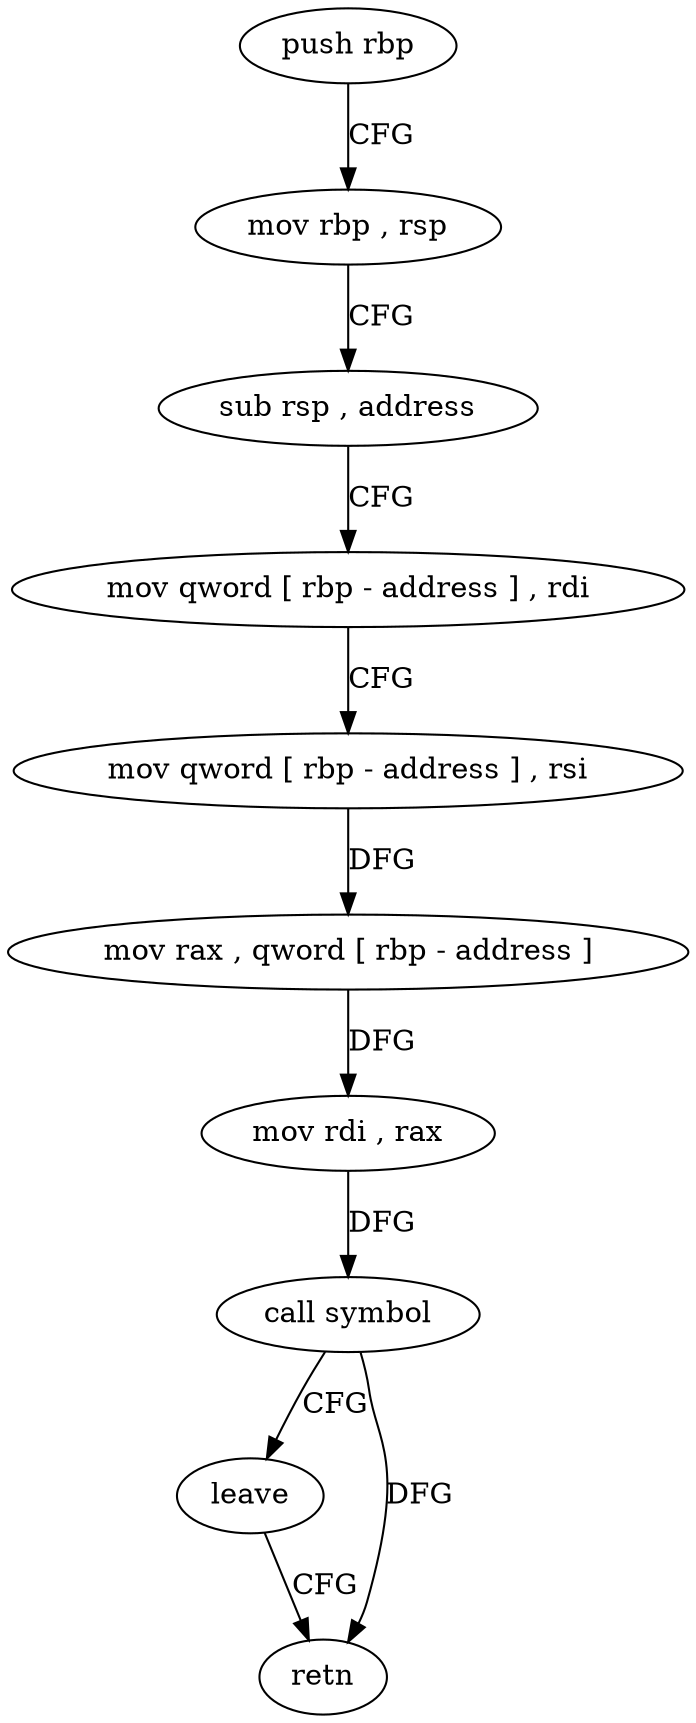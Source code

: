 digraph "func" {
"95226" [label = "push rbp" ]
"95227" [label = "mov rbp , rsp" ]
"95230" [label = "sub rsp , address" ]
"95234" [label = "mov qword [ rbp - address ] , rdi" ]
"95238" [label = "mov qword [ rbp - address ] , rsi" ]
"95242" [label = "mov rax , qword [ rbp - address ]" ]
"95246" [label = "mov rdi , rax" ]
"95249" [label = "call symbol" ]
"95254" [label = "leave" ]
"95255" [label = "retn" ]
"95226" -> "95227" [ label = "CFG" ]
"95227" -> "95230" [ label = "CFG" ]
"95230" -> "95234" [ label = "CFG" ]
"95234" -> "95238" [ label = "CFG" ]
"95238" -> "95242" [ label = "DFG" ]
"95242" -> "95246" [ label = "DFG" ]
"95246" -> "95249" [ label = "DFG" ]
"95249" -> "95254" [ label = "CFG" ]
"95249" -> "95255" [ label = "DFG" ]
"95254" -> "95255" [ label = "CFG" ]
}
